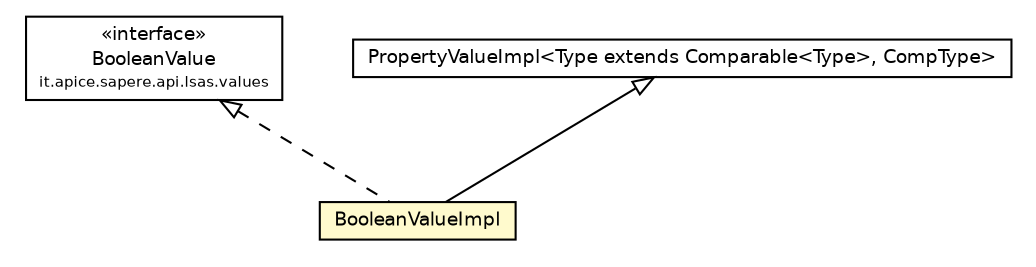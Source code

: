 #!/usr/local/bin/dot
#
# Class diagram 
# Generated by UmlGraph version 4.4 (http://www.spinellis.gr/sw/umlgraph)
#

digraph G {
	edge [fontname="Helvetica",fontsize=10,labelfontname="Helvetica",labelfontsize=10];
	node [fontname="Helvetica",fontsize=10,shape=plaintext];
	// it.apice.sapere.api.lsas.values.BooleanValue
	c50532 [label=<<table border="0" cellborder="1" cellspacing="0" cellpadding="2" port="p" href="../BooleanValue.html">
		<tr><td><table border="0" cellspacing="0" cellpadding="1">
			<tr><td> &laquo;interface&raquo; </td></tr>
			<tr><td> BooleanValue </td></tr>
			<tr><td><font point-size="7.0"> it.apice.sapere.api.lsas.values </font></td></tr>
		</table></td></tr>
		</table>>, fontname="Helvetica", fontcolor="black", fontsize=9.0];
	// it.apice.sapere.api.lsas.values.impl.PropertyValueImpl<Type extends java.lang.Comparable<Type>, CompType>
	c50603 [label=<<table border="0" cellborder="1" cellspacing="0" cellpadding="2" port="p" href="./PropertyValueImpl.html">
		<tr><td><table border="0" cellspacing="0" cellpadding="1">
			<tr><td> PropertyValueImpl&lt;Type extends Comparable&lt;Type&gt;, CompType&gt; </td></tr>
		</table></td></tr>
		</table>>, fontname="Helvetica", fontcolor="black", fontsize=9.0];
	// it.apice.sapere.api.lsas.values.impl.BooleanValueImpl
	c50611 [label=<<table border="0" cellborder="1" cellspacing="0" cellpadding="2" port="p" bgcolor="lemonChiffon" href="./BooleanValueImpl.html">
		<tr><td><table border="0" cellspacing="0" cellpadding="1">
			<tr><td> BooleanValueImpl </td></tr>
		</table></td></tr>
		</table>>, fontname="Helvetica", fontcolor="black", fontsize=9.0];
	//it.apice.sapere.api.lsas.values.impl.BooleanValueImpl extends it.apice.sapere.api.lsas.values.impl.PropertyValueImpl<java.lang.Boolean, it.apice.sapere.api.lsas.values.BooleanValue>
	c50603:p -> c50611:p [dir=back,arrowtail=empty];
	//it.apice.sapere.api.lsas.values.impl.BooleanValueImpl implements it.apice.sapere.api.lsas.values.BooleanValue
	c50532:p -> c50611:p [dir=back,arrowtail=empty,style=dashed];
}

